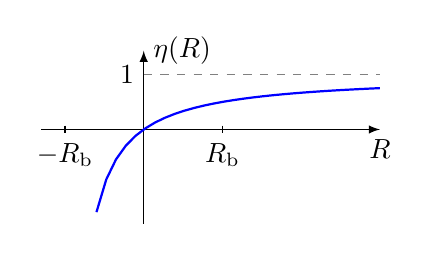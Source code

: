 \begin{tikzpicture}[axis/.style={font=\small,->,>=latex},
                    seged/.style={dashed,gray}
]
 
  \draw[->,>=latex] (-1.3,0) -- (3.0,0) node[below] {$R$}; 
  \draw[->,>=latex] (0,-1.2) -- (0,1.0) node[right] {$\eta(R)$};
  \draw[seged] (0.0, 0.7) node [black,left] {$1$} -- ( 3.0,0.7);
  \draw (-1.0,0.05) -- (-1.0,-0.05) node[below] {$-R_\text{b}$};
  \draw ( 1.0,0.05) -- ( 1.0,-0.05) node[below] {$R_\text{b}$};
  
  \draw[domain=-0.6: 3.0,color=blue,thick,samples=30] plot (\x,{0.7*(\x/(\x+1.0))});

\end{tikzpicture} 

